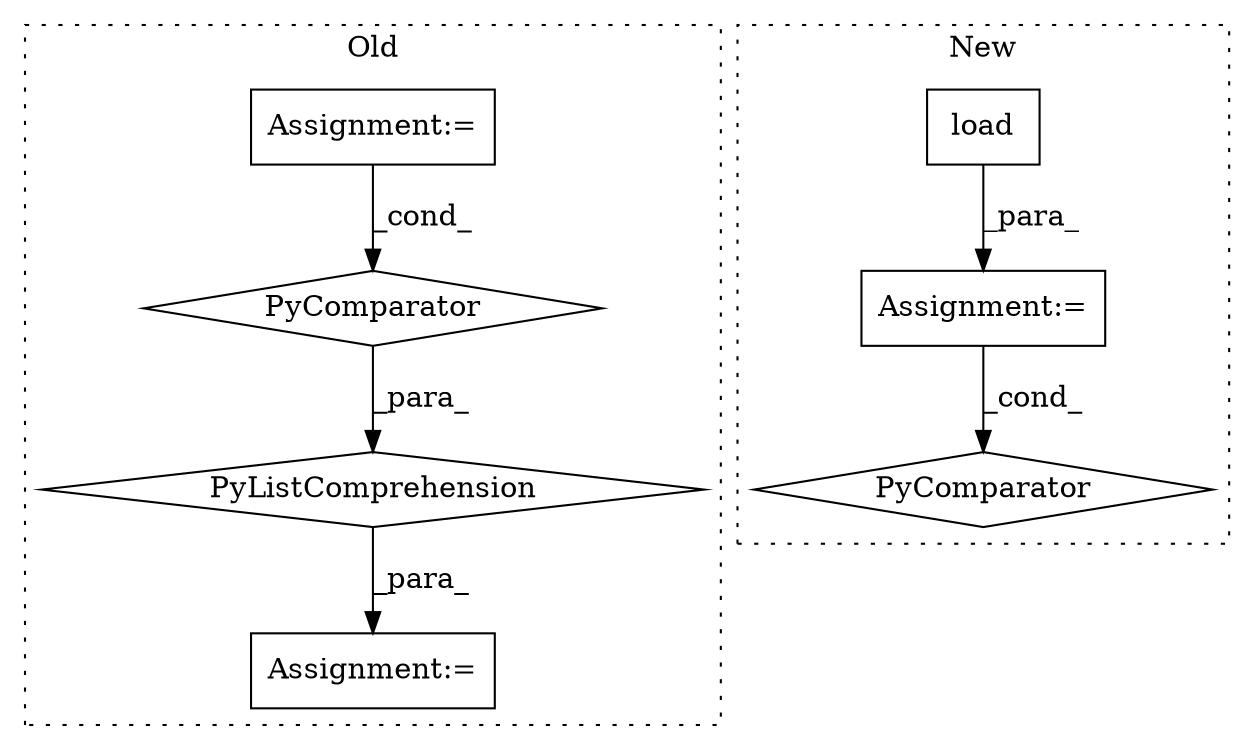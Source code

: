 digraph G {
subgraph cluster0 {
1 [label="PyListComprehension" a="109" s="524" l="125" shape="diamond"];
3 [label="Assignment:=" a="7" s="615" l="26" shape="box"];
4 [label="PyComparator" a="113" s="615" l="26" shape="diamond"];
6 [label="Assignment:=" a="7" s="501" l="2" shape="box"];
label = "Old";
style="dotted";
}
subgraph cluster1 {
2 [label="load" a="32" s="320,345" l="5,1" shape="box"];
5 [label="Assignment:=" a="7" s="493" l="35" shape="box"];
7 [label="PyComparator" a="113" s="493" l="35" shape="diamond"];
label = "New";
style="dotted";
}
1 -> 6 [label="_para_"];
2 -> 5 [label="_para_"];
3 -> 4 [label="_cond_"];
4 -> 1 [label="_para_"];
5 -> 7 [label="_cond_"];
}